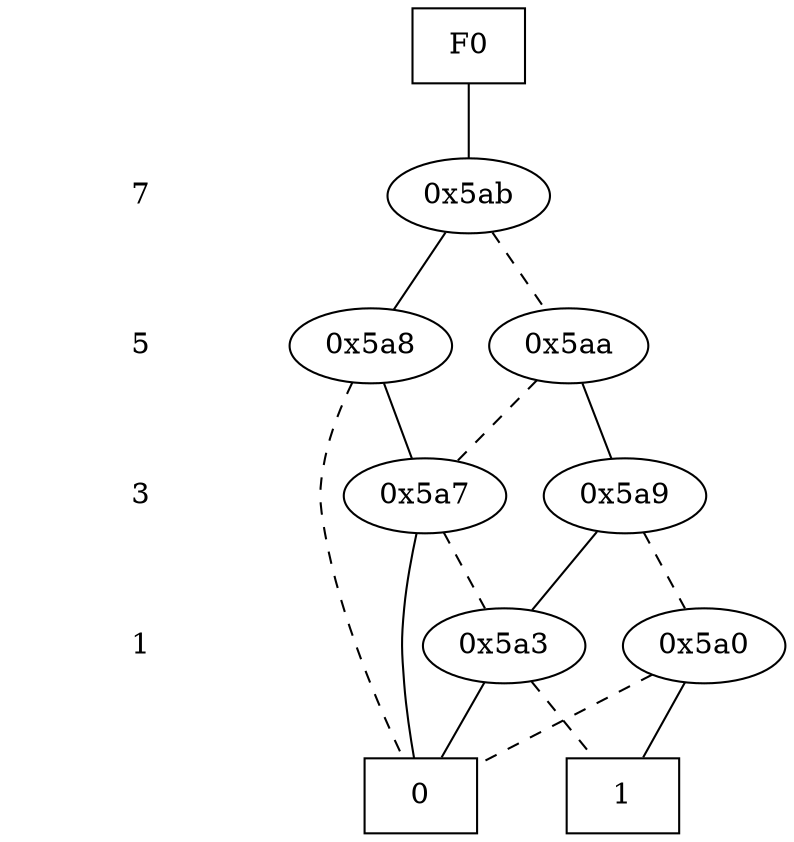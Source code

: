 digraph "DD" {
size = "7.5,10"
center = true;
edge [dir = none];
{ node [shape = plaintext];
  edge [style = invis];
  "CONST NODES" [style = invis];
" 7 " -> " 5 " -> " 3 " -> " 1 " -> "CONST NODES"; 
}
{ rank = same; node [shape = box]; edge [style = invis];
"F0"; }
{ rank = same; " 7 ";
"0x5ab";
}
{ rank = same; " 5 ";
"0x5a8";
"0x5aa";
}
{ rank = same; " 3 ";
"0x5a7";
"0x5a9";
}
{ rank = same; " 1 ";
"0x5a3";
"0x5a0";
}
{ rank = same; "CONST NODES";
{ node [shape = box]; "0x3ce";
"0x3cd";
}
}
"F0" -> "0x5ab" [style = solid];
"0x5ab" -> "0x5a8";
"0x5ab" -> "0x5aa" [style = dashed];
"0x5a8" -> "0x5a7";
"0x5a8" -> "0x3ce" [style = dashed];
"0x5aa" -> "0x5a9";
"0x5aa" -> "0x5a7" [style = dashed];
"0x5a7" -> "0x3ce";
"0x5a7" -> "0x5a3" [style = dashed];
"0x5a9" -> "0x5a3";
"0x5a9" -> "0x5a0" [style = dashed];
"0x5a3" -> "0x3ce";
"0x5a3" -> "0x3cd" [style = dashed];
"0x5a0" -> "0x3cd";
"0x5a0" -> "0x3ce" [style = dashed];
"0x3ce" [label = "0"];
"0x3cd" [label = "1"];
}
